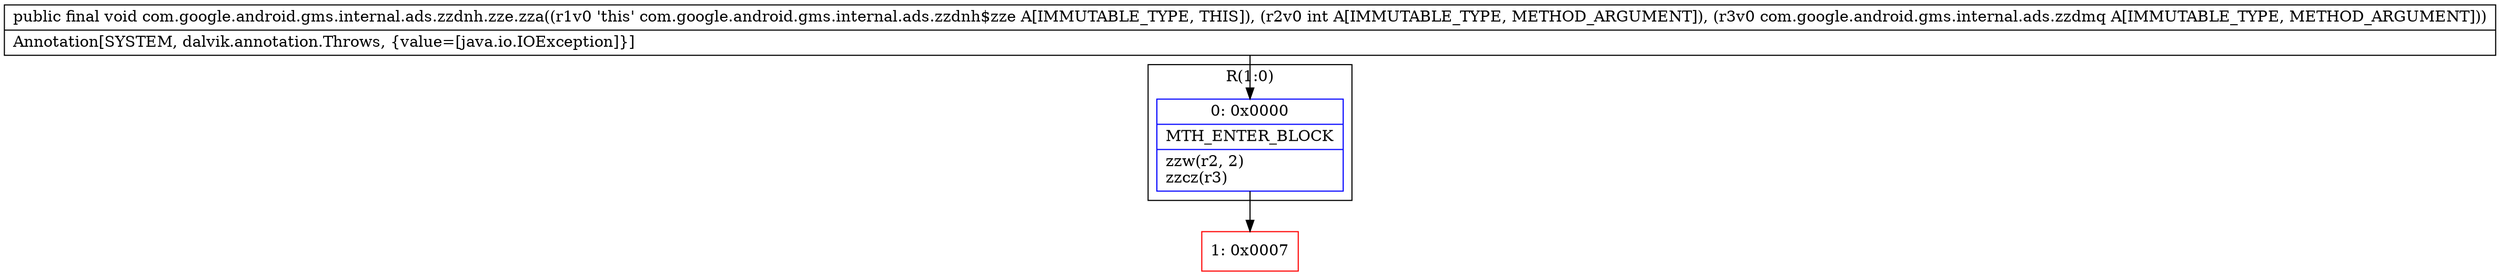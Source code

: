 digraph "CFG forcom.google.android.gms.internal.ads.zzdnh.zze.zza(ILcom\/google\/android\/gms\/internal\/ads\/zzdmq;)V" {
subgraph cluster_Region_1075707605 {
label = "R(1:0)";
node [shape=record,color=blue];
Node_0 [shape=record,label="{0\:\ 0x0000|MTH_ENTER_BLOCK\l|zzw(r2, 2)\lzzcz(r3)\l}"];
}
Node_1 [shape=record,color=red,label="{1\:\ 0x0007}"];
MethodNode[shape=record,label="{public final void com.google.android.gms.internal.ads.zzdnh.zze.zza((r1v0 'this' com.google.android.gms.internal.ads.zzdnh$zze A[IMMUTABLE_TYPE, THIS]), (r2v0 int A[IMMUTABLE_TYPE, METHOD_ARGUMENT]), (r3v0 com.google.android.gms.internal.ads.zzdmq A[IMMUTABLE_TYPE, METHOD_ARGUMENT]))  | Annotation[SYSTEM, dalvik.annotation.Throws, \{value=[java.io.IOException]\}]\l}"];
MethodNode -> Node_0;
Node_0 -> Node_1;
}


